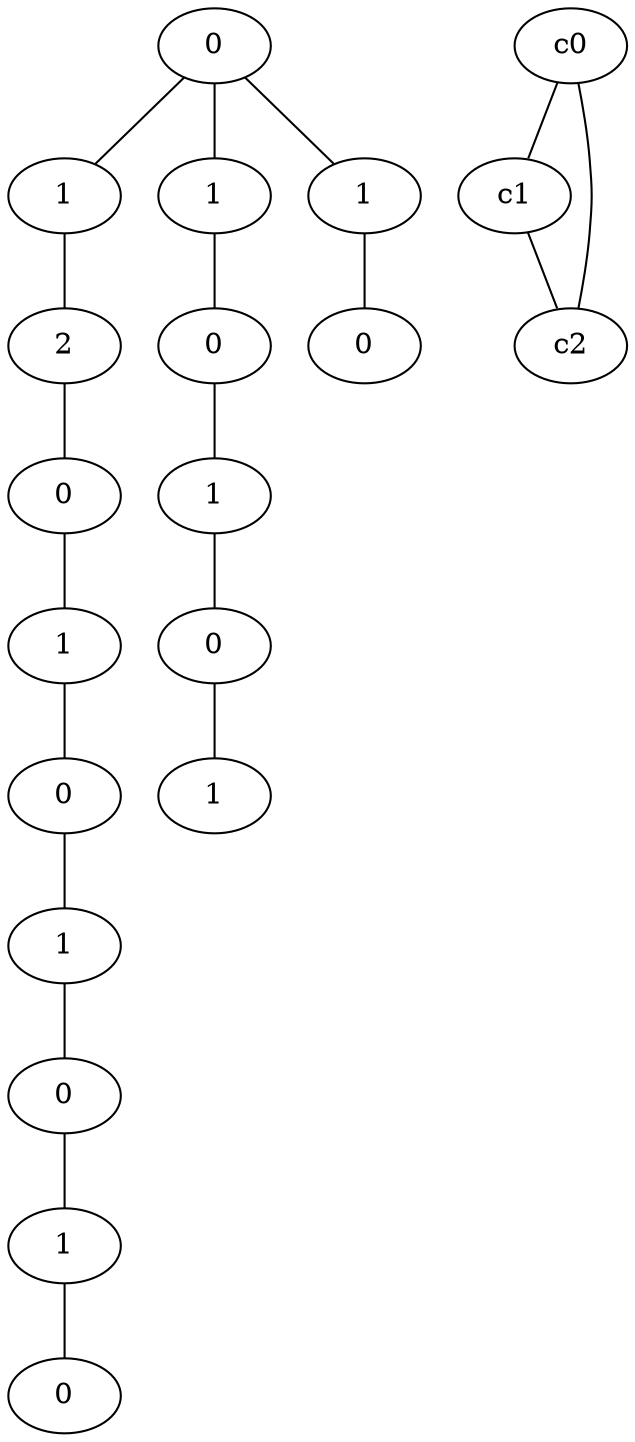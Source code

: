 graph {
a0[label=0];
a1[label=1];
a2[label=2];
a3[label=0];
a4[label=1];
a5[label=0];
a6[label=1];
a7[label=0];
a8[label=1];
a9[label=0];
a10[label=1];
a11[label=0];
a12[label=1];
a13[label=0];
a14[label=1];
a15[label=1];
a16[label=0];
a0 -- a1;
a0 -- a10;
a0 -- a15;
a1 -- a2;
a2 -- a3;
a3 -- a4;
a4 -- a5;
a5 -- a6;
a6 -- a7;
a7 -- a8;
a8 -- a9;
a10 -- a11;
a11 -- a12;
a12 -- a13;
a13 -- a14;
a15 -- a16;
c0 -- c1;
c0 -- c2;
c1 -- c2;
}

